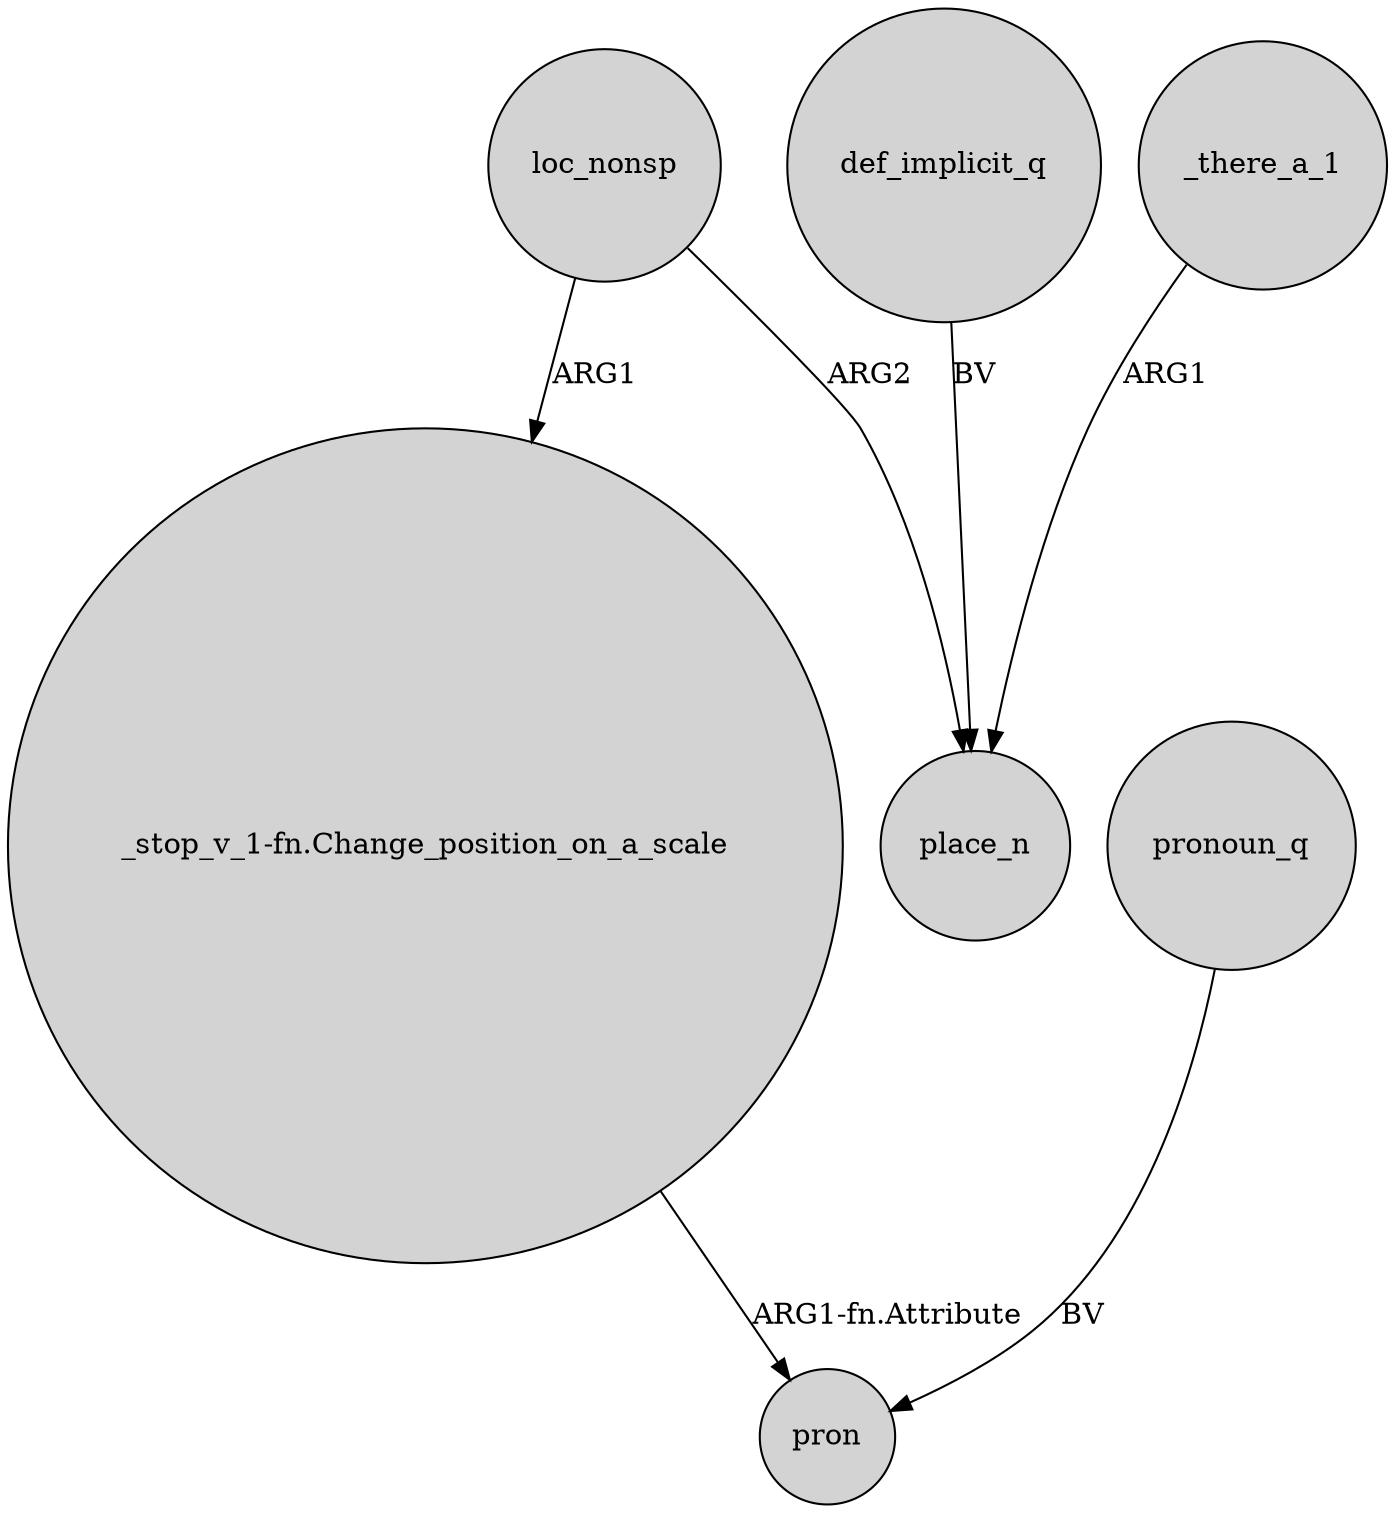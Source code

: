 digraph {
	node [shape=circle style=filled]
	loc_nonsp -> place_n [label=ARG2]
	"_stop_v_1-fn.Change_position_on_a_scale" -> pron [label="ARG1-fn.Attribute"]
	def_implicit_q -> place_n [label=BV]
	_there_a_1 -> place_n [label=ARG1]
	pronoun_q -> pron [label=BV]
	loc_nonsp -> "_stop_v_1-fn.Change_position_on_a_scale" [label=ARG1]
}

